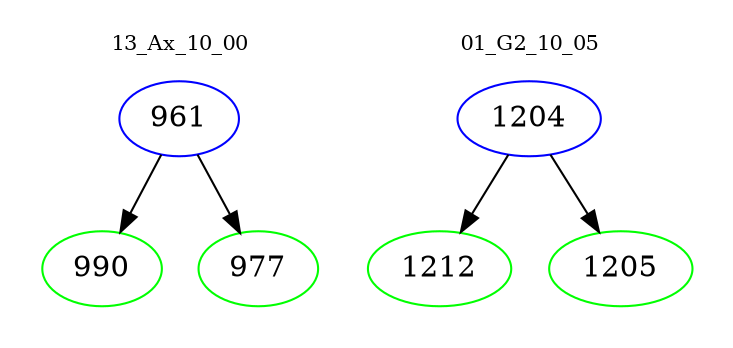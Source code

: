 digraph{
subgraph cluster_0 {
color = white
label = "13_Ax_10_00";
fontsize=10;
T0_961 [label="961", color="blue"]
T0_961 -> T0_990 [color="black"]
T0_990 [label="990", color="green"]
T0_961 -> T0_977 [color="black"]
T0_977 [label="977", color="green"]
}
subgraph cluster_1 {
color = white
label = "01_G2_10_05";
fontsize=10;
T1_1204 [label="1204", color="blue"]
T1_1204 -> T1_1212 [color="black"]
T1_1212 [label="1212", color="green"]
T1_1204 -> T1_1205 [color="black"]
T1_1205 [label="1205", color="green"]
}
}
